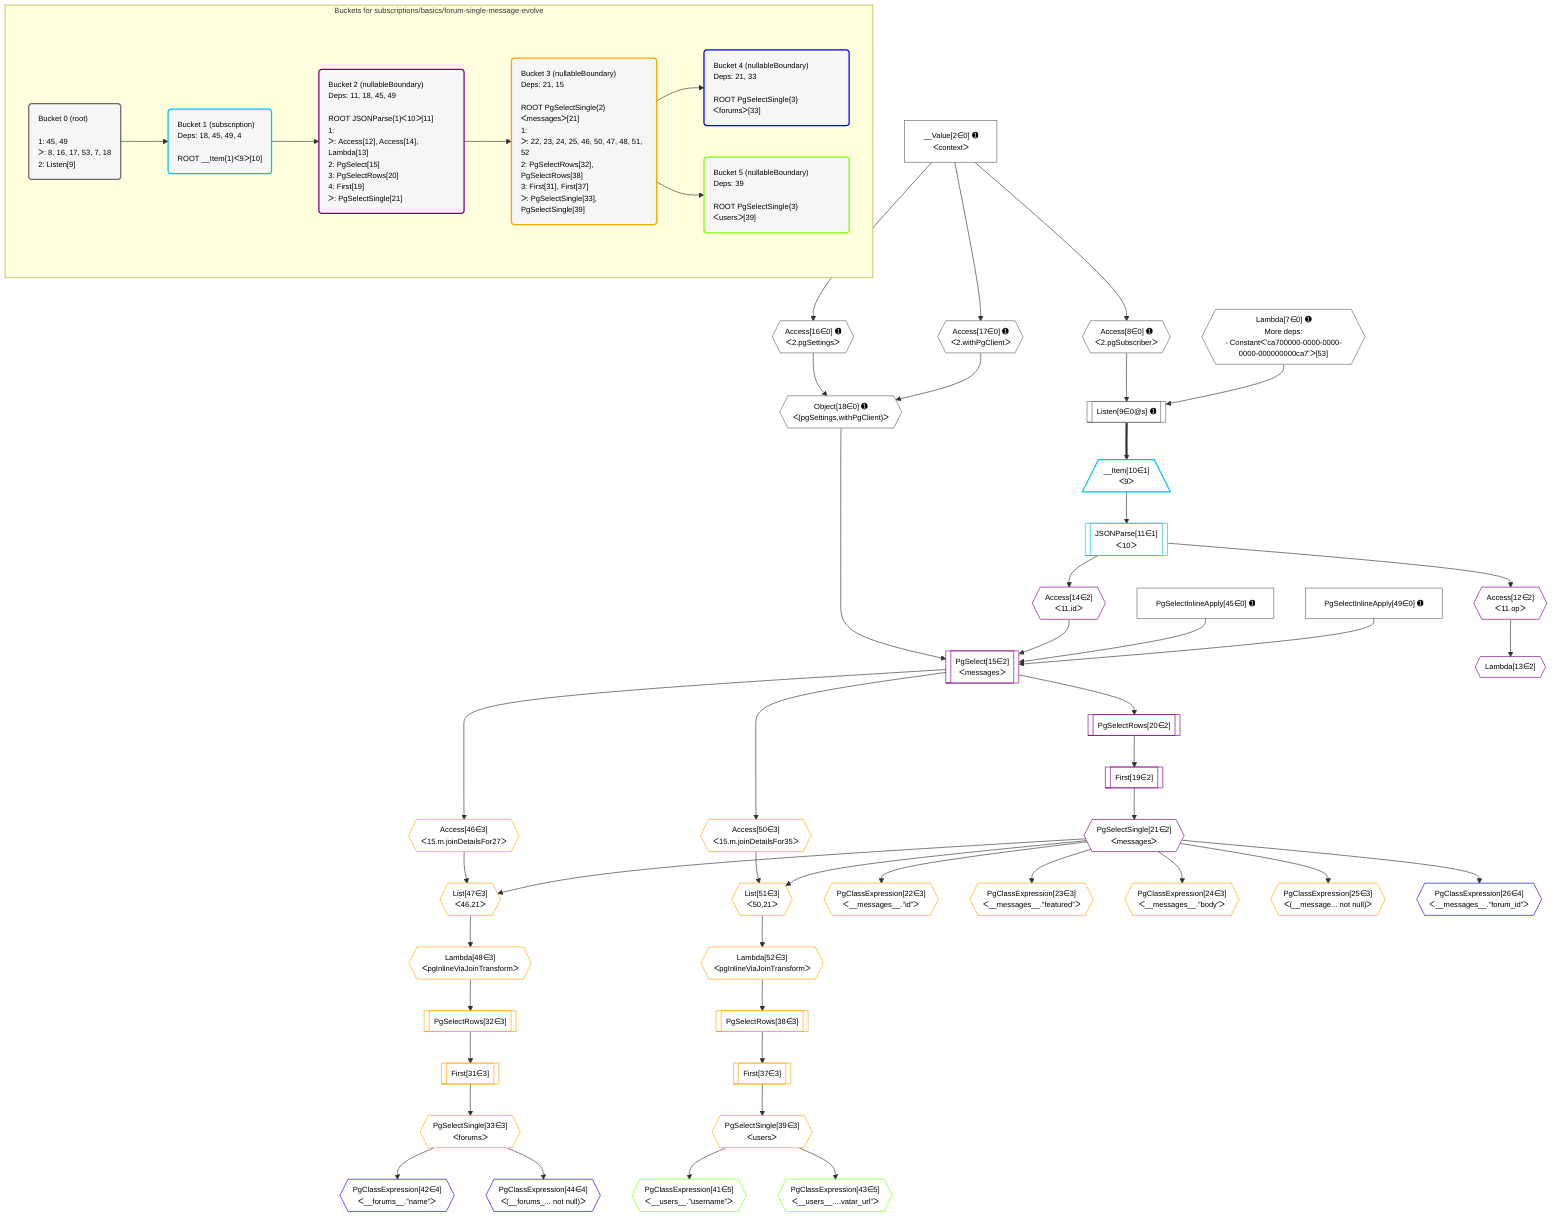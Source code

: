 %%{init: {'themeVariables': { 'fontSize': '12px'}}}%%
graph TD
    classDef path fill:#eee,stroke:#000,color:#000
    classDef plan fill:#fff,stroke-width:1px,color:#000
    classDef itemplan fill:#fff,stroke-width:2px,color:#000
    classDef unbatchedplan fill:#dff,stroke-width:1px,color:#000
    classDef sideeffectplan fill:#fcc,stroke-width:2px,color:#000
    classDef bucket fill:#f6f6f6,color:#000,stroke-width:2px,text-align:left

    subgraph "Buckets for subscriptions/basics/forum-single-message-evolve"
    Bucket0("Bucket 0 (root)<br /><br />1: 45, 49<br />ᐳ: 8, 16, 17, 53, 7, 18<br />2: Listen[9]"):::bucket
    Bucket1("Bucket 1 (subscription)<br />Deps: 18, 45, 49, 4<br /><br />ROOT __Item{1}ᐸ9ᐳ[10]"):::bucket
    Bucket2("Bucket 2 (nullableBoundary)<br />Deps: 11, 18, 45, 49<br /><br />ROOT JSONParse{1}ᐸ10ᐳ[11]<br />1: <br />ᐳ: Access[12], Access[14], Lambda[13]<br />2: PgSelect[15]<br />3: PgSelectRows[20]<br />4: First[19]<br />ᐳ: PgSelectSingle[21]"):::bucket
    Bucket3("Bucket 3 (nullableBoundary)<br />Deps: 21, 15<br /><br />ROOT PgSelectSingle{2}ᐸmessagesᐳ[21]<br />1: <br />ᐳ: 22, 23, 24, 25, 46, 50, 47, 48, 51, 52<br />2: PgSelectRows[32], PgSelectRows[38]<br />3: First[31], First[37]<br />ᐳ: PgSelectSingle[33], PgSelectSingle[39]"):::bucket
    Bucket4("Bucket 4 (nullableBoundary)<br />Deps: 21, 33<br /><br />ROOT PgSelectSingle{3}ᐸforumsᐳ[33]"):::bucket
    Bucket5("Bucket 5 (nullableBoundary)<br />Deps: 39<br /><br />ROOT PgSelectSingle{3}ᐸusersᐳ[39]"):::bucket
    end
    Bucket0 --> Bucket1
    Bucket1 --> Bucket2
    Bucket2 --> Bucket3
    Bucket3 --> Bucket4 & Bucket5

    %% plan dependencies
    Listen9[["Listen[9∈0@s] ➊"]]:::plan
    Access8{{"Access[8∈0] ➊<br />ᐸ2.pgSubscriberᐳ"}}:::plan
    Lambda7{{"Lambda[7∈0] ➊<br />More deps:<br />- Constantᐸ'ca700000-0000-0000-0000-000000000ca7'ᐳ[53]"}}:::plan
    Access8 & Lambda7 --> Listen9
    Object18{{"Object[18∈0] ➊<br />ᐸ{pgSettings,withPgClient}ᐳ"}}:::plan
    Access16{{"Access[16∈0] ➊<br />ᐸ2.pgSettingsᐳ"}}:::plan
    Access17{{"Access[17∈0] ➊<br />ᐸ2.withPgClientᐳ"}}:::plan
    Access16 & Access17 --> Object18
    __Value2["__Value[2∈0] ➊<br />ᐸcontextᐳ"]:::plan
    __Value2 --> Access8
    __Value2 --> Access16
    __Value2 --> Access17
    PgSelectInlineApply45["PgSelectInlineApply[45∈0] ➊"]:::plan
    PgSelectInlineApply49["PgSelectInlineApply[49∈0] ➊"]:::plan
    __Item10[/"__Item[10∈1]<br />ᐸ9ᐳ"\]:::itemplan
    Listen9 ==> __Item10
    JSONParse11[["JSONParse[11∈1]<br />ᐸ10ᐳ"]]:::plan
    __Item10 --> JSONParse11
    PgSelect15[["PgSelect[15∈2]<br />ᐸmessagesᐳ"]]:::plan
    Access14{{"Access[14∈2]<br />ᐸ11.idᐳ"}}:::plan
    Object18 & Access14 & PgSelectInlineApply45 & PgSelectInlineApply49 --> PgSelect15
    Access12{{"Access[12∈2]<br />ᐸ11.opᐳ"}}:::plan
    JSONParse11 --> Access12
    Lambda13{{"Lambda[13∈2]"}}:::plan
    Access12 --> Lambda13
    JSONParse11 --> Access14
    First19[["First[19∈2]"]]:::plan
    PgSelectRows20[["PgSelectRows[20∈2]"]]:::plan
    PgSelectRows20 --> First19
    PgSelect15 --> PgSelectRows20
    PgSelectSingle21{{"PgSelectSingle[21∈2]<br />ᐸmessagesᐳ"}}:::plan
    First19 --> PgSelectSingle21
    List47{{"List[47∈3]<br />ᐸ46,21ᐳ"}}:::plan
    Access46{{"Access[46∈3]<br />ᐸ15.m.joinDetailsFor27ᐳ"}}:::plan
    Access46 & PgSelectSingle21 --> List47
    List51{{"List[51∈3]<br />ᐸ50,21ᐳ"}}:::plan
    Access50{{"Access[50∈3]<br />ᐸ15.m.joinDetailsFor35ᐳ"}}:::plan
    Access50 & PgSelectSingle21 --> List51
    PgClassExpression22{{"PgClassExpression[22∈3]<br />ᐸ__messages__.”id”ᐳ"}}:::plan
    PgSelectSingle21 --> PgClassExpression22
    PgClassExpression23{{"PgClassExpression[23∈3]<br />ᐸ__messages__.”featured”ᐳ"}}:::plan
    PgSelectSingle21 --> PgClassExpression23
    PgClassExpression24{{"PgClassExpression[24∈3]<br />ᐸ__messages__.”body”ᐳ"}}:::plan
    PgSelectSingle21 --> PgClassExpression24
    PgClassExpression25{{"PgClassExpression[25∈3]<br />ᐸ(__message... not null)ᐳ"}}:::plan
    PgSelectSingle21 --> PgClassExpression25
    First31[["First[31∈3]"]]:::plan
    PgSelectRows32[["PgSelectRows[32∈3]"]]:::plan
    PgSelectRows32 --> First31
    Lambda48{{"Lambda[48∈3]<br />ᐸpgInlineViaJoinTransformᐳ"}}:::plan
    Lambda48 --> PgSelectRows32
    PgSelectSingle33{{"PgSelectSingle[33∈3]<br />ᐸforumsᐳ"}}:::plan
    First31 --> PgSelectSingle33
    First37[["First[37∈3]"]]:::plan
    PgSelectRows38[["PgSelectRows[38∈3]"]]:::plan
    PgSelectRows38 --> First37
    Lambda52{{"Lambda[52∈3]<br />ᐸpgInlineViaJoinTransformᐳ"}}:::plan
    Lambda52 --> PgSelectRows38
    PgSelectSingle39{{"PgSelectSingle[39∈3]<br />ᐸusersᐳ"}}:::plan
    First37 --> PgSelectSingle39
    PgSelect15 --> Access46
    List47 --> Lambda48
    PgSelect15 --> Access50
    List51 --> Lambda52
    PgClassExpression26{{"PgClassExpression[26∈4]<br />ᐸ__messages__.”forum_id”ᐳ"}}:::plan
    PgSelectSingle21 --> PgClassExpression26
    PgClassExpression42{{"PgClassExpression[42∈4]<br />ᐸ__forums__.”name”ᐳ"}}:::plan
    PgSelectSingle33 --> PgClassExpression42
    PgClassExpression44{{"PgClassExpression[44∈4]<br />ᐸ(__forums_... not null)ᐳ"}}:::plan
    PgSelectSingle33 --> PgClassExpression44
    PgClassExpression41{{"PgClassExpression[41∈5]<br />ᐸ__users__.”username”ᐳ"}}:::plan
    PgSelectSingle39 --> PgClassExpression41
    PgClassExpression43{{"PgClassExpression[43∈5]<br />ᐸ__users__....vatar_url”ᐳ"}}:::plan
    PgSelectSingle39 --> PgClassExpression43

    %% define steps
    classDef bucket0 stroke:#696969
    class Bucket0,__Value2,Lambda7,Access8,Listen9,Access16,Access17,Object18,PgSelectInlineApply45,PgSelectInlineApply49 bucket0
    classDef bucket1 stroke:#00bfff
    class Bucket1,__Item10,JSONParse11 bucket1
    classDef bucket2 stroke:#7f007f
    class Bucket2,Access12,Lambda13,Access14,PgSelect15,First19,PgSelectRows20,PgSelectSingle21 bucket2
    classDef bucket3 stroke:#ffa500
    class Bucket3,PgClassExpression22,PgClassExpression23,PgClassExpression24,PgClassExpression25,First31,PgSelectRows32,PgSelectSingle33,First37,PgSelectRows38,PgSelectSingle39,Access46,List47,Lambda48,Access50,List51,Lambda52 bucket3
    classDef bucket4 stroke:#0000ff
    class Bucket4,PgClassExpression26,PgClassExpression42,PgClassExpression44 bucket4
    classDef bucket5 stroke:#7fff00
    class Bucket5,PgClassExpression41,PgClassExpression43 bucket5